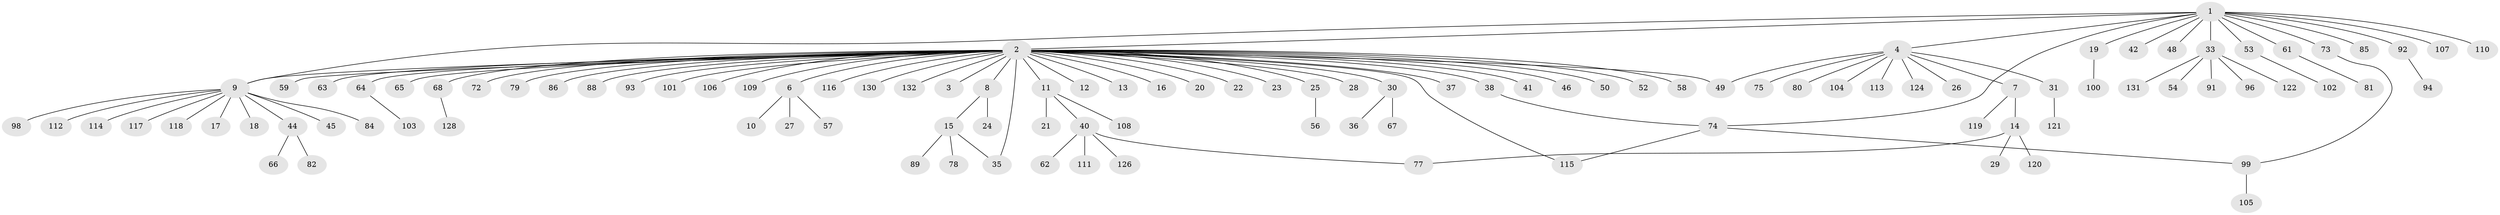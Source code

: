 // original degree distribution, {14: 0.007518796992481203, 41: 0.007518796992481203, 1: 0.6917293233082706, 8: 0.007518796992481203, 5: 0.03759398496240601, 4: 0.03007518796992481, 3: 0.05263157894736842, 12: 0.007518796992481203, 2: 0.14285714285714285, 7: 0.007518796992481203, 6: 0.007518796992481203}
// Generated by graph-tools (version 1.1) at 2025/41/03/06/25 10:41:49]
// undirected, 110 vertices, 116 edges
graph export_dot {
graph [start="1"]
  node [color=gray90,style=filled];
  1 [super="+5"];
  2 [super="+51"];
  3;
  4 [super="+76"];
  6 [super="+70"];
  7 [super="+125"];
  8;
  9 [super="+32"];
  10;
  11 [super="+87"];
  12 [super="+47"];
  13;
  14 [super="+39"];
  15 [super="+97"];
  16;
  17;
  18;
  19 [super="+43"];
  20;
  21 [super="+69"];
  22;
  23;
  24 [super="+129"];
  25;
  26;
  27;
  28 [super="+83"];
  29;
  30 [super="+34"];
  31;
  33 [super="+55"];
  35;
  36;
  37;
  38 [super="+60"];
  40 [super="+95"];
  41;
  42;
  44 [super="+127"];
  45;
  46;
  48;
  49;
  50;
  52;
  53;
  54;
  56;
  57;
  58;
  59;
  61 [super="+71"];
  62;
  63;
  64;
  65;
  66;
  67;
  68;
  72;
  73;
  74;
  75;
  77 [super="+90"];
  78;
  79;
  80;
  81;
  82;
  84;
  85;
  86;
  88;
  89;
  91;
  92;
  93 [super="+123"];
  94;
  96;
  98;
  99 [super="+133"];
  100;
  101;
  102;
  103;
  104;
  105;
  106;
  107;
  108;
  109;
  110;
  111;
  112;
  113;
  114;
  115;
  116;
  117;
  118;
  119;
  120;
  121;
  122;
  124;
  126;
  128;
  130;
  131;
  132;
  1 -- 2;
  1 -- 4;
  1 -- 9;
  1 -- 19;
  1 -- 33;
  1 -- 42;
  1 -- 48;
  1 -- 53;
  1 -- 61;
  1 -- 73;
  1 -- 74;
  1 -- 107;
  1 -- 92;
  1 -- 85;
  1 -- 110;
  2 -- 3;
  2 -- 6;
  2 -- 8;
  2 -- 9;
  2 -- 11;
  2 -- 12;
  2 -- 13;
  2 -- 16;
  2 -- 20;
  2 -- 22;
  2 -- 23;
  2 -- 25;
  2 -- 28;
  2 -- 30;
  2 -- 35;
  2 -- 37;
  2 -- 38;
  2 -- 41;
  2 -- 46;
  2 -- 49;
  2 -- 50;
  2 -- 52;
  2 -- 58;
  2 -- 59;
  2 -- 63;
  2 -- 64;
  2 -- 65;
  2 -- 68;
  2 -- 72;
  2 -- 79;
  2 -- 86;
  2 -- 88;
  2 -- 93;
  2 -- 101;
  2 -- 109;
  2 -- 115;
  2 -- 116;
  2 -- 130;
  2 -- 132;
  2 -- 106;
  4 -- 7;
  4 -- 26;
  4 -- 31;
  4 -- 49;
  4 -- 75;
  4 -- 104;
  4 -- 80;
  4 -- 113;
  4 -- 124;
  6 -- 10;
  6 -- 27;
  6 -- 57;
  7 -- 14;
  7 -- 119;
  8 -- 15;
  8 -- 24;
  9 -- 17;
  9 -- 18;
  9 -- 44;
  9 -- 45;
  9 -- 84;
  9 -- 98;
  9 -- 112;
  9 -- 114;
  9 -- 118;
  9 -- 117;
  11 -- 21;
  11 -- 40;
  11 -- 108;
  14 -- 29;
  14 -- 77;
  14 -- 120;
  15 -- 35;
  15 -- 78;
  15 -- 89;
  19 -- 100;
  25 -- 56;
  30 -- 67;
  30 -- 36;
  31 -- 121;
  33 -- 54;
  33 -- 91;
  33 -- 96;
  33 -- 122;
  33 -- 131;
  38 -- 74;
  40 -- 62;
  40 -- 77;
  40 -- 111;
  40 -- 126;
  44 -- 66;
  44 -- 82;
  53 -- 102;
  61 -- 81;
  64 -- 103;
  68 -- 128;
  73 -- 99;
  74 -- 115;
  74 -- 99;
  92 -- 94;
  99 -- 105;
}
